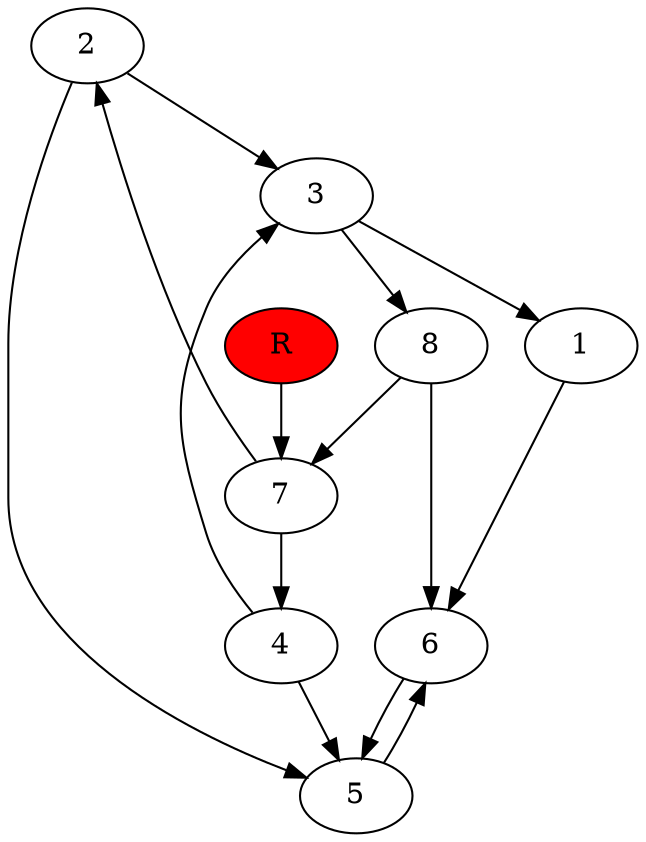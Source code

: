 digraph prb18586 {
	1
	2
	3
	4
	5
	6
	7
	8
	R [fillcolor="#ff0000" style=filled]
	1 -> 6
	2 -> 3
	2 -> 5
	3 -> 1
	3 -> 8
	4 -> 3
	4 -> 5
	5 -> 6
	6 -> 5
	7 -> 2
	7 -> 4
	8 -> 6
	8 -> 7
	R -> 7
}
